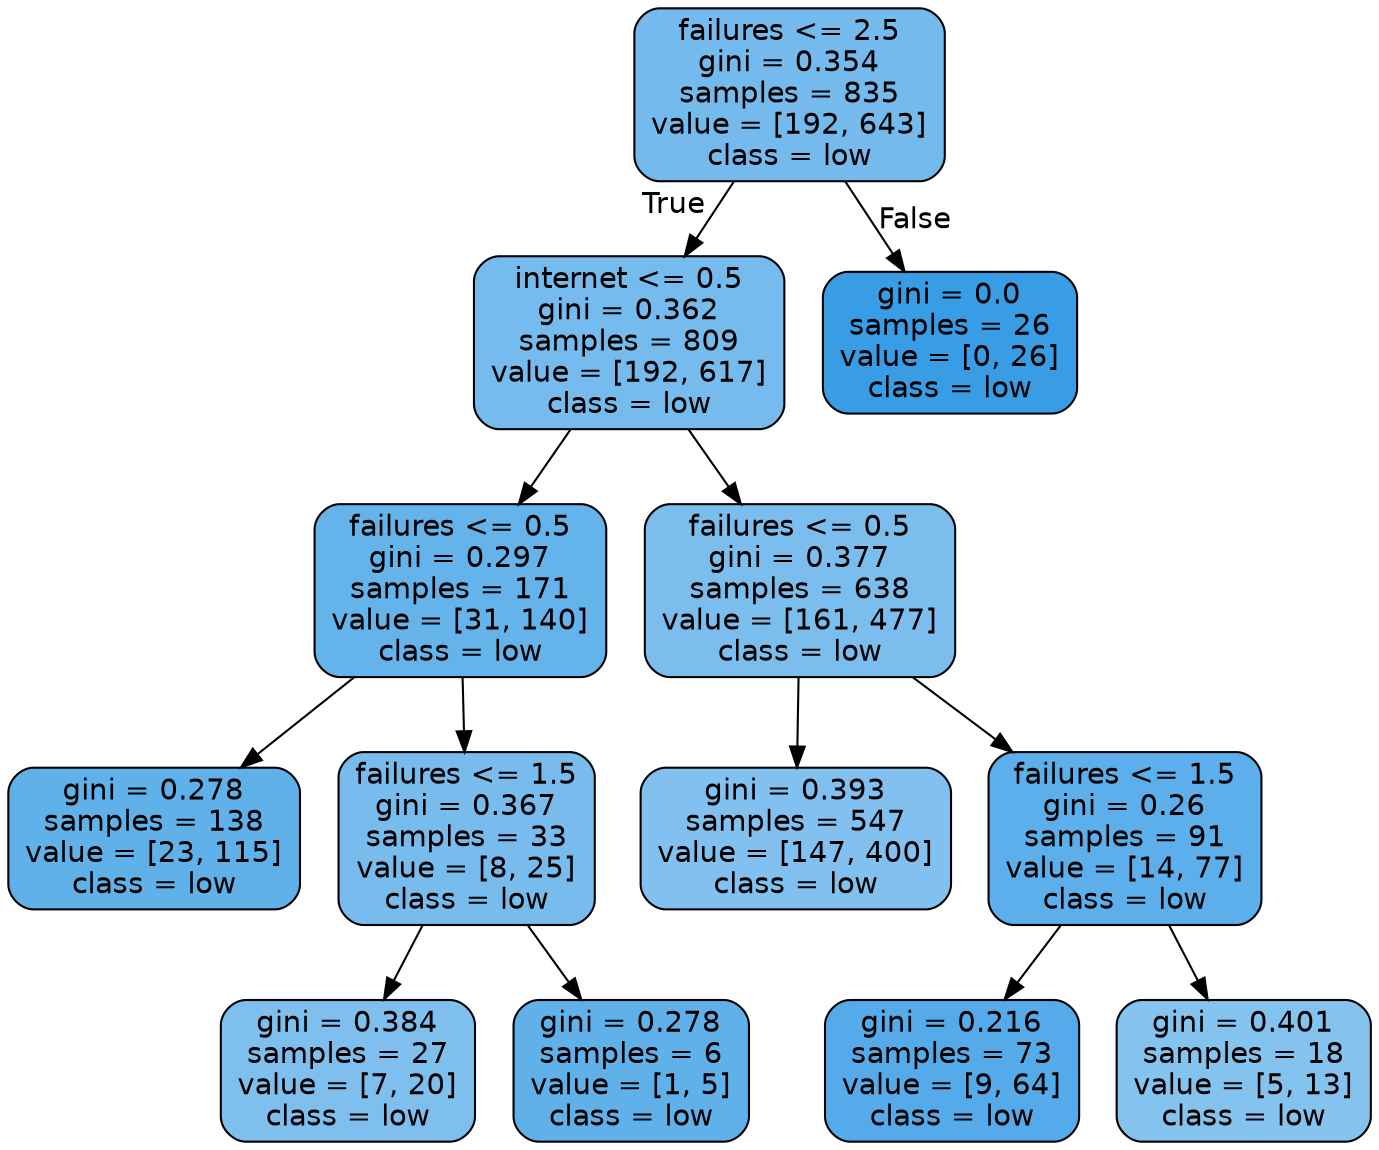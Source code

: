 digraph Tree {
node [shape=box, style="filled, rounded", color="black", fontname=helvetica] ;
edge [fontname=helvetica] ;
0 [label="failures <= 2.5\ngini = 0.354\nsamples = 835\nvalue = [192, 643]\nclass = low", fillcolor="#399de5b3"] ;
1 [label="internet <= 0.5\ngini = 0.362\nsamples = 809\nvalue = [192, 617]\nclass = low", fillcolor="#399de5b0"] ;
0 -> 1 [labeldistance=2.5, labelangle=45, headlabel="True"] ;
2 [label="failures <= 0.5\ngini = 0.297\nsamples = 171\nvalue = [31, 140]\nclass = low", fillcolor="#399de5c7"] ;
1 -> 2 ;
3 [label="gini = 0.278\nsamples = 138\nvalue = [23, 115]\nclass = low", fillcolor="#399de5cc"] ;
2 -> 3 ;
4 [label="failures <= 1.5\ngini = 0.367\nsamples = 33\nvalue = [8, 25]\nclass = low", fillcolor="#399de5ad"] ;
2 -> 4 ;
5 [label="gini = 0.384\nsamples = 27\nvalue = [7, 20]\nclass = low", fillcolor="#399de5a6"] ;
4 -> 5 ;
6 [label="gini = 0.278\nsamples = 6\nvalue = [1, 5]\nclass = low", fillcolor="#399de5cc"] ;
4 -> 6 ;
7 [label="failures <= 0.5\ngini = 0.377\nsamples = 638\nvalue = [161, 477]\nclass = low", fillcolor="#399de5a9"] ;
1 -> 7 ;
8 [label="gini = 0.393\nsamples = 547\nvalue = [147, 400]\nclass = low", fillcolor="#399de5a1"] ;
7 -> 8 ;
9 [label="failures <= 1.5\ngini = 0.26\nsamples = 91\nvalue = [14, 77]\nclass = low", fillcolor="#399de5d1"] ;
7 -> 9 ;
10 [label="gini = 0.216\nsamples = 73\nvalue = [9, 64]\nclass = low", fillcolor="#399de5db"] ;
9 -> 10 ;
11 [label="gini = 0.401\nsamples = 18\nvalue = [5, 13]\nclass = low", fillcolor="#399de59d"] ;
9 -> 11 ;
12 [label="gini = 0.0\nsamples = 26\nvalue = [0, 26]\nclass = low", fillcolor="#399de5ff"] ;
0 -> 12 [labeldistance=2.5, labelangle=-45, headlabel="False"] ;
}